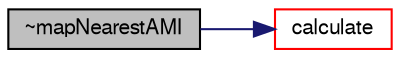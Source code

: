 digraph "~mapNearestAMI"
{
  bgcolor="transparent";
  edge [fontname="FreeSans",fontsize="10",labelfontname="FreeSans",labelfontsize="10"];
  node [fontname="FreeSans",fontsize="10",shape=record];
  rankdir="LR";
  Node2 [label="~mapNearestAMI",height=0.2,width=0.4,color="black", fillcolor="grey75", style="filled", fontcolor="black"];
  Node2 -> Node3 [color="midnightblue",fontsize="10",style="solid",fontname="FreeSans"];
  Node3 [label="calculate",height=0.2,width=0.4,color="red",URL="$a24882.html#a7a42f83b53c0a39ef1967fcfa82cd283",tooltip="Update addressing and weights. "];
}
